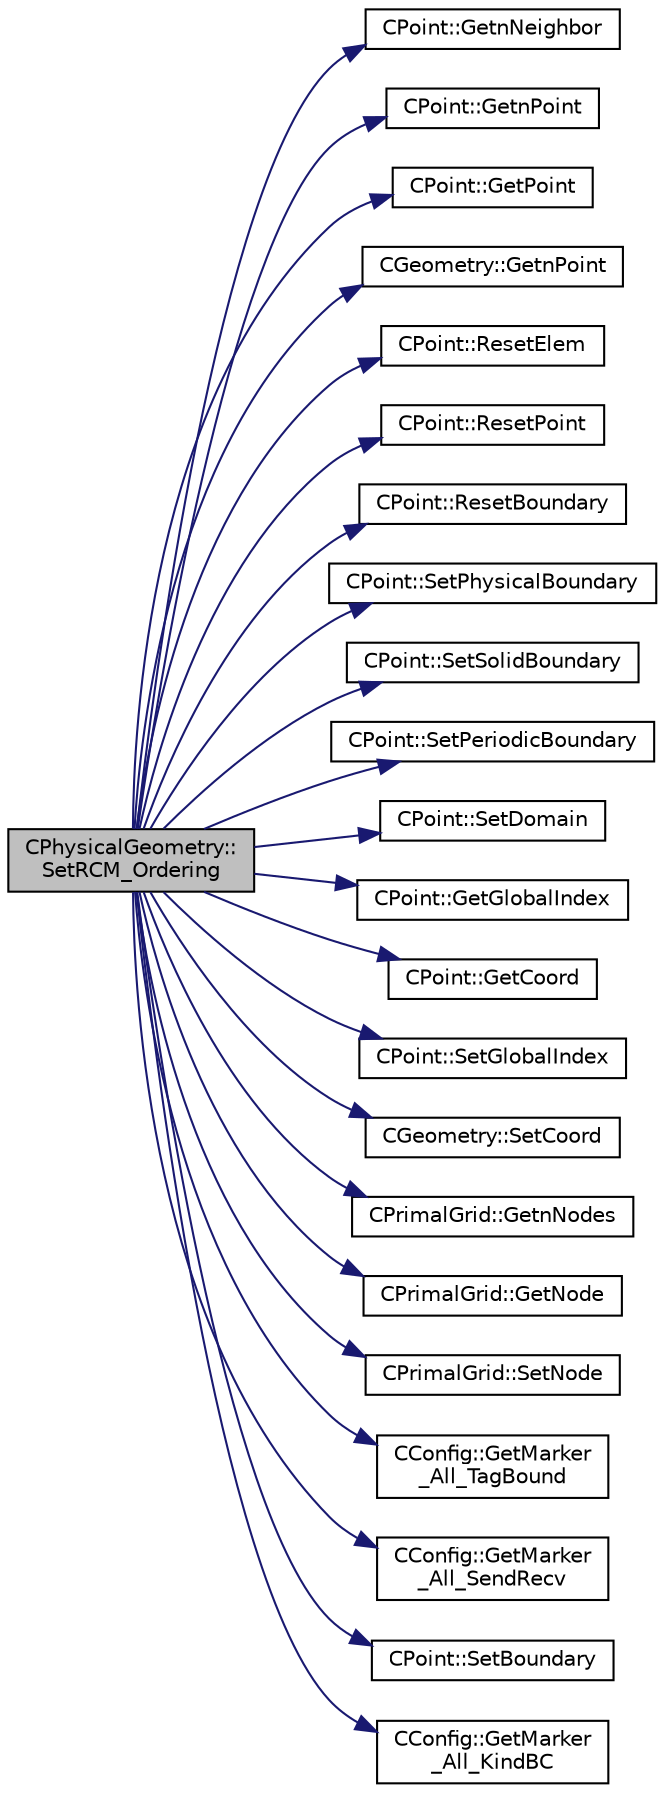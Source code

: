 digraph "CPhysicalGeometry::SetRCM_Ordering"
{
  edge [fontname="Helvetica",fontsize="10",labelfontname="Helvetica",labelfontsize="10"];
  node [fontname="Helvetica",fontsize="10",shape=record];
  rankdir="LR";
  Node1289 [label="CPhysicalGeometry::\lSetRCM_Ordering",height=0.2,width=0.4,color="black", fillcolor="grey75", style="filled", fontcolor="black"];
  Node1289 -> Node1290 [color="midnightblue",fontsize="10",style="solid",fontname="Helvetica"];
  Node1290 [label="CPoint::GetnNeighbor",height=0.2,width=0.4,color="black", fillcolor="white", style="filled",URL="$class_c_point.html#a73ffb61e70753ea46e80edba22cf39a4",tooltip="Get the number of neighbor of a point. "];
  Node1289 -> Node1291 [color="midnightblue",fontsize="10",style="solid",fontname="Helvetica"];
  Node1291 [label="CPoint::GetnPoint",height=0.2,width=0.4,color="black", fillcolor="white", style="filled",URL="$class_c_point.html#adbb78f3c01711ed0349897f845e3f2d8",tooltip="Get the number of points that compose the control volume. "];
  Node1289 -> Node1292 [color="midnightblue",fontsize="10",style="solid",fontname="Helvetica"];
  Node1292 [label="CPoint::GetPoint",height=0.2,width=0.4,color="black", fillcolor="white", style="filled",URL="$class_c_point.html#aab08fdab4e59c01d822afca5335a86af",tooltip="Get all the points that compose the control volume. "];
  Node1289 -> Node1293 [color="midnightblue",fontsize="10",style="solid",fontname="Helvetica"];
  Node1293 [label="CGeometry::GetnPoint",height=0.2,width=0.4,color="black", fillcolor="white", style="filled",URL="$class_c_geometry.html#aa68b666b38f4d2c7021736ae86940f44",tooltip="Get number of points. "];
  Node1289 -> Node1294 [color="midnightblue",fontsize="10",style="solid",fontname="Helvetica"];
  Node1294 [label="CPoint::ResetElem",height=0.2,width=0.4,color="black", fillcolor="white", style="filled",URL="$class_c_point.html#a53e2bb19d4195ae6294d741f39fd4baa",tooltip="Reset the elements of a control volume. "];
  Node1289 -> Node1295 [color="midnightblue",fontsize="10",style="solid",fontname="Helvetica"];
  Node1295 [label="CPoint::ResetPoint",height=0.2,width=0.4,color="black", fillcolor="white", style="filled",URL="$class_c_point.html#adcabc35ff102c2040d7e852f525562c3",tooltip="Reset the points that compose the control volume. "];
  Node1289 -> Node1296 [color="midnightblue",fontsize="10",style="solid",fontname="Helvetica"];
  Node1296 [label="CPoint::ResetBoundary",height=0.2,width=0.4,color="black", fillcolor="white", style="filled",URL="$class_c_point.html#a522c2c42fd93f1e9895857c3ee52cceb",tooltip="Reset the boundary of a control volume. "];
  Node1289 -> Node1297 [color="midnightblue",fontsize="10",style="solid",fontname="Helvetica"];
  Node1297 [label="CPoint::SetPhysicalBoundary",height=0.2,width=0.4,color="black", fillcolor="white", style="filled",URL="$class_c_point.html#a09fd7da7511d0d8fb7233b0a62653f03",tooltip="Set if a point belong to the boundary. "];
  Node1289 -> Node1298 [color="midnightblue",fontsize="10",style="solid",fontname="Helvetica"];
  Node1298 [label="CPoint::SetSolidBoundary",height=0.2,width=0.4,color="black", fillcolor="white", style="filled",URL="$class_c_point.html#a4ac3743cf885dffaa13b684dec7a97e9",tooltip="Set if a point belong to the boundary. "];
  Node1289 -> Node1299 [color="midnightblue",fontsize="10",style="solid",fontname="Helvetica"];
  Node1299 [label="CPoint::SetPeriodicBoundary",height=0.2,width=0.4,color="black", fillcolor="white", style="filled",URL="$class_c_point.html#ad533a8113b69b820178637c14422c820",tooltip="Set if a point belongs to a periodic boundary. "];
  Node1289 -> Node1300 [color="midnightblue",fontsize="10",style="solid",fontname="Helvetica"];
  Node1300 [label="CPoint::SetDomain",height=0.2,width=0.4,color="black", fillcolor="white", style="filled",URL="$class_c_point.html#afe4aa8a8bad191bf61719cbc7f2263ab",tooltip="For parallel computation, its indicates if a point must be computed or not. "];
  Node1289 -> Node1301 [color="midnightblue",fontsize="10",style="solid",fontname="Helvetica"];
  Node1301 [label="CPoint::GetGlobalIndex",height=0.2,width=0.4,color="black", fillcolor="white", style="filled",URL="$class_c_point.html#ab546170a5a03ef210a75fc5531910050",tooltip="Get the global index in a parallel computation. "];
  Node1289 -> Node1302 [color="midnightblue",fontsize="10",style="solid",fontname="Helvetica"];
  Node1302 [label="CPoint::GetCoord",height=0.2,width=0.4,color="black", fillcolor="white", style="filled",URL="$class_c_point.html#a95fe081d22e96e190cb3edcbf0d6525f",tooltip="Get the coordinates dor the control volume. "];
  Node1289 -> Node1303 [color="midnightblue",fontsize="10",style="solid",fontname="Helvetica"];
  Node1303 [label="CPoint::SetGlobalIndex",height=0.2,width=0.4,color="black", fillcolor="white", style="filled",URL="$class_c_point.html#afbec8bdc5ff2797088ca875ce773d597",tooltip="Set the global index in a parallel computation. "];
  Node1289 -> Node1304 [color="midnightblue",fontsize="10",style="solid",fontname="Helvetica"];
  Node1304 [label="CGeometry::SetCoord",height=0.2,width=0.4,color="black", fillcolor="white", style="filled",URL="$class_c_geometry.html#a5956a22f6942c7cd1b2a53dcaa201972",tooltip="A virtual member. "];
  Node1289 -> Node1305 [color="midnightblue",fontsize="10",style="solid",fontname="Helvetica"];
  Node1305 [label="CPrimalGrid::GetnNodes",height=0.2,width=0.4,color="black", fillcolor="white", style="filled",URL="$class_c_primal_grid.html#a0efbf2f8391d5177d92bd850016a3783",tooltip="A pure virtual member. "];
  Node1289 -> Node1306 [color="midnightblue",fontsize="10",style="solid",fontname="Helvetica"];
  Node1306 [label="CPrimalGrid::GetNode",height=0.2,width=0.4,color="black", fillcolor="white", style="filled",URL="$class_c_primal_grid.html#a4fc7b6b6ac5025325c7e68fb56fbeef8",tooltip="A pure virtual member. "];
  Node1289 -> Node1307 [color="midnightblue",fontsize="10",style="solid",fontname="Helvetica"];
  Node1307 [label="CPrimalGrid::SetNode",height=0.2,width=0.4,color="black", fillcolor="white", style="filled",URL="$class_c_primal_grid.html#afd3aa862d9ad00ffd3869ab549b7e2fb",tooltip="A pure virtual member. "];
  Node1289 -> Node1308 [color="midnightblue",fontsize="10",style="solid",fontname="Helvetica"];
  Node1308 [label="CConfig::GetMarker\l_All_TagBound",height=0.2,width=0.4,color="black", fillcolor="white", style="filled",URL="$class_c_config.html#a967e969a3beb24bb6e57d7036af003be",tooltip="Get the index of the surface defined in the geometry file. "];
  Node1289 -> Node1309 [color="midnightblue",fontsize="10",style="solid",fontname="Helvetica"];
  Node1309 [label="CConfig::GetMarker\l_All_SendRecv",height=0.2,width=0.4,color="black", fillcolor="white", style="filled",URL="$class_c_config.html#a778a77ff2b9e1d359eab9b2d2106fa81",tooltip="Get the send-receive information for a marker val_marker. "];
  Node1289 -> Node1310 [color="midnightblue",fontsize="10",style="solid",fontname="Helvetica"];
  Node1310 [label="CPoint::SetBoundary",height=0.2,width=0.4,color="black", fillcolor="white", style="filled",URL="$class_c_point.html#a8b9ac5c1d44b744339a3f212158f2ff2",tooltip="Set if a point belong to the boundary. "];
  Node1289 -> Node1311 [color="midnightblue",fontsize="10",style="solid",fontname="Helvetica"];
  Node1311 [label="CConfig::GetMarker\l_All_KindBC",height=0.2,width=0.4,color="black", fillcolor="white", style="filled",URL="$class_c_config.html#a57d43acc1457d2d27095ce006218862e",tooltip="Get the kind of boundary for each marker. "];
}
